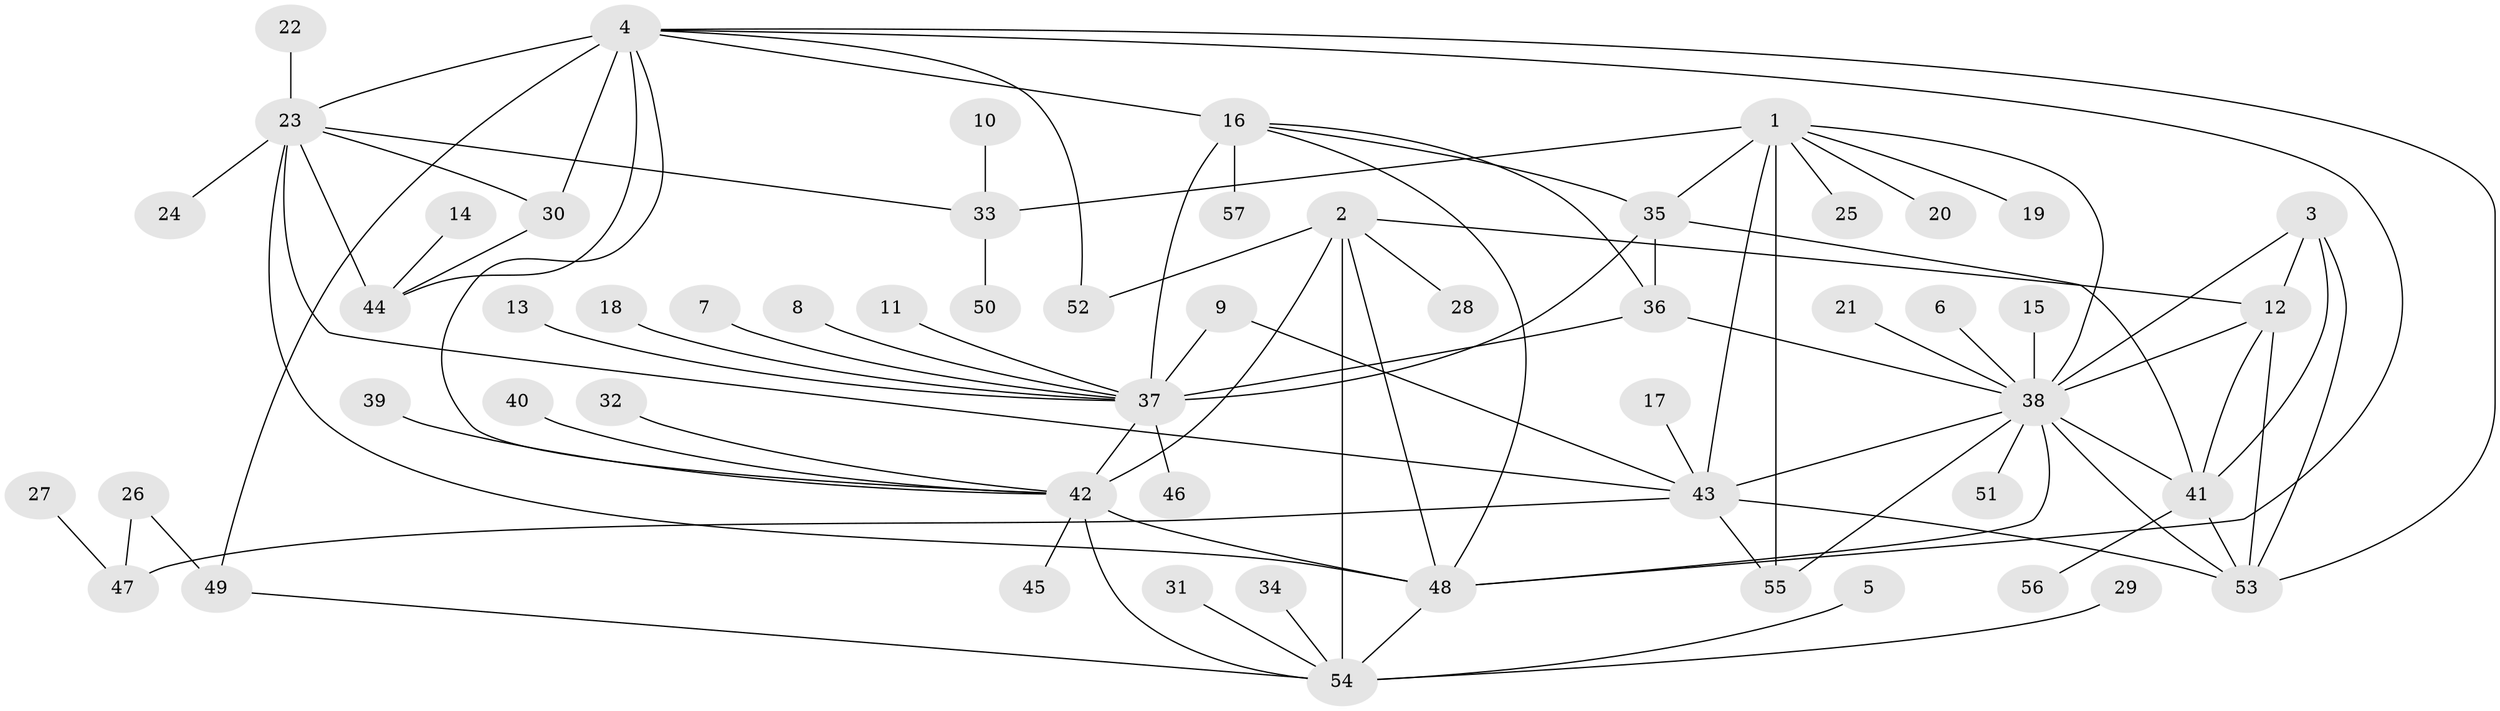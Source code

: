 // original degree distribution, {5: 0.03508771929824561, 8: 0.06140350877192982, 6: 0.043859649122807015, 10: 0.017543859649122806, 7: 0.02631578947368421, 4: 0.03508771929824561, 13: 0.008771929824561403, 11: 0.017543859649122806, 12: 0.008771929824561403, 2: 0.16666666666666666, 1: 0.543859649122807, 3: 0.03508771929824561}
// Generated by graph-tools (version 1.1) at 2025/26/03/09/25 03:26:45]
// undirected, 57 vertices, 90 edges
graph export_dot {
graph [start="1"]
  node [color=gray90,style=filled];
  1;
  2;
  3;
  4;
  5;
  6;
  7;
  8;
  9;
  10;
  11;
  12;
  13;
  14;
  15;
  16;
  17;
  18;
  19;
  20;
  21;
  22;
  23;
  24;
  25;
  26;
  27;
  28;
  29;
  30;
  31;
  32;
  33;
  34;
  35;
  36;
  37;
  38;
  39;
  40;
  41;
  42;
  43;
  44;
  45;
  46;
  47;
  48;
  49;
  50;
  51;
  52;
  53;
  54;
  55;
  56;
  57;
  1 -- 19 [weight=1.0];
  1 -- 20 [weight=1.0];
  1 -- 25 [weight=1.0];
  1 -- 33 [weight=1.0];
  1 -- 35 [weight=1.0];
  1 -- 38 [weight=2.0];
  1 -- 43 [weight=2.0];
  1 -- 55 [weight=2.0];
  2 -- 12 [weight=1.0];
  2 -- 28 [weight=1.0];
  2 -- 42 [weight=2.0];
  2 -- 48 [weight=2.0];
  2 -- 52 [weight=1.0];
  2 -- 54 [weight=2.0];
  3 -- 12 [weight=1.0];
  3 -- 38 [weight=1.0];
  3 -- 41 [weight=1.0];
  3 -- 53 [weight=1.0];
  4 -- 16 [weight=1.0];
  4 -- 23 [weight=2.0];
  4 -- 30 [weight=2.0];
  4 -- 42 [weight=1.0];
  4 -- 44 [weight=2.0];
  4 -- 48 [weight=1.0];
  4 -- 49 [weight=1.0];
  4 -- 52 [weight=1.0];
  4 -- 53 [weight=1.0];
  5 -- 54 [weight=1.0];
  6 -- 38 [weight=1.0];
  7 -- 37 [weight=1.0];
  8 -- 37 [weight=1.0];
  9 -- 37 [weight=1.0];
  9 -- 43 [weight=1.0];
  10 -- 33 [weight=1.0];
  11 -- 37 [weight=1.0];
  12 -- 38 [weight=1.0];
  12 -- 41 [weight=1.0];
  12 -- 53 [weight=1.0];
  13 -- 37 [weight=1.0];
  14 -- 44 [weight=1.0];
  15 -- 38 [weight=1.0];
  16 -- 35 [weight=1.0];
  16 -- 36 [weight=1.0];
  16 -- 37 [weight=2.0];
  16 -- 48 [weight=1.0];
  16 -- 57 [weight=1.0];
  17 -- 43 [weight=1.0];
  18 -- 37 [weight=1.0];
  21 -- 38 [weight=1.0];
  22 -- 23 [weight=1.0];
  23 -- 24 [weight=1.0];
  23 -- 30 [weight=1.0];
  23 -- 33 [weight=1.0];
  23 -- 43 [weight=1.0];
  23 -- 44 [weight=1.0];
  23 -- 48 [weight=1.0];
  26 -- 47 [weight=1.0];
  26 -- 49 [weight=1.0];
  27 -- 47 [weight=1.0];
  29 -- 54 [weight=1.0];
  30 -- 44 [weight=1.0];
  31 -- 54 [weight=1.0];
  32 -- 42 [weight=1.0];
  33 -- 50 [weight=1.0];
  34 -- 54 [weight=1.0];
  35 -- 36 [weight=1.0];
  35 -- 37 [weight=2.0];
  35 -- 41 [weight=1.0];
  36 -- 37 [weight=2.0];
  36 -- 38 [weight=1.0];
  37 -- 42 [weight=1.0];
  37 -- 46 [weight=1.0];
  38 -- 41 [weight=1.0];
  38 -- 43 [weight=1.0];
  38 -- 48 [weight=1.0];
  38 -- 51 [weight=2.0];
  38 -- 53 [weight=1.0];
  38 -- 55 [weight=1.0];
  39 -- 42 [weight=1.0];
  40 -- 42 [weight=1.0];
  41 -- 53 [weight=1.0];
  41 -- 56 [weight=1.0];
  42 -- 45 [weight=1.0];
  42 -- 48 [weight=2.0];
  42 -- 54 [weight=1.0];
  43 -- 47 [weight=1.0];
  43 -- 53 [weight=1.0];
  43 -- 55 [weight=1.0];
  48 -- 54 [weight=1.0];
  49 -- 54 [weight=1.0];
}
